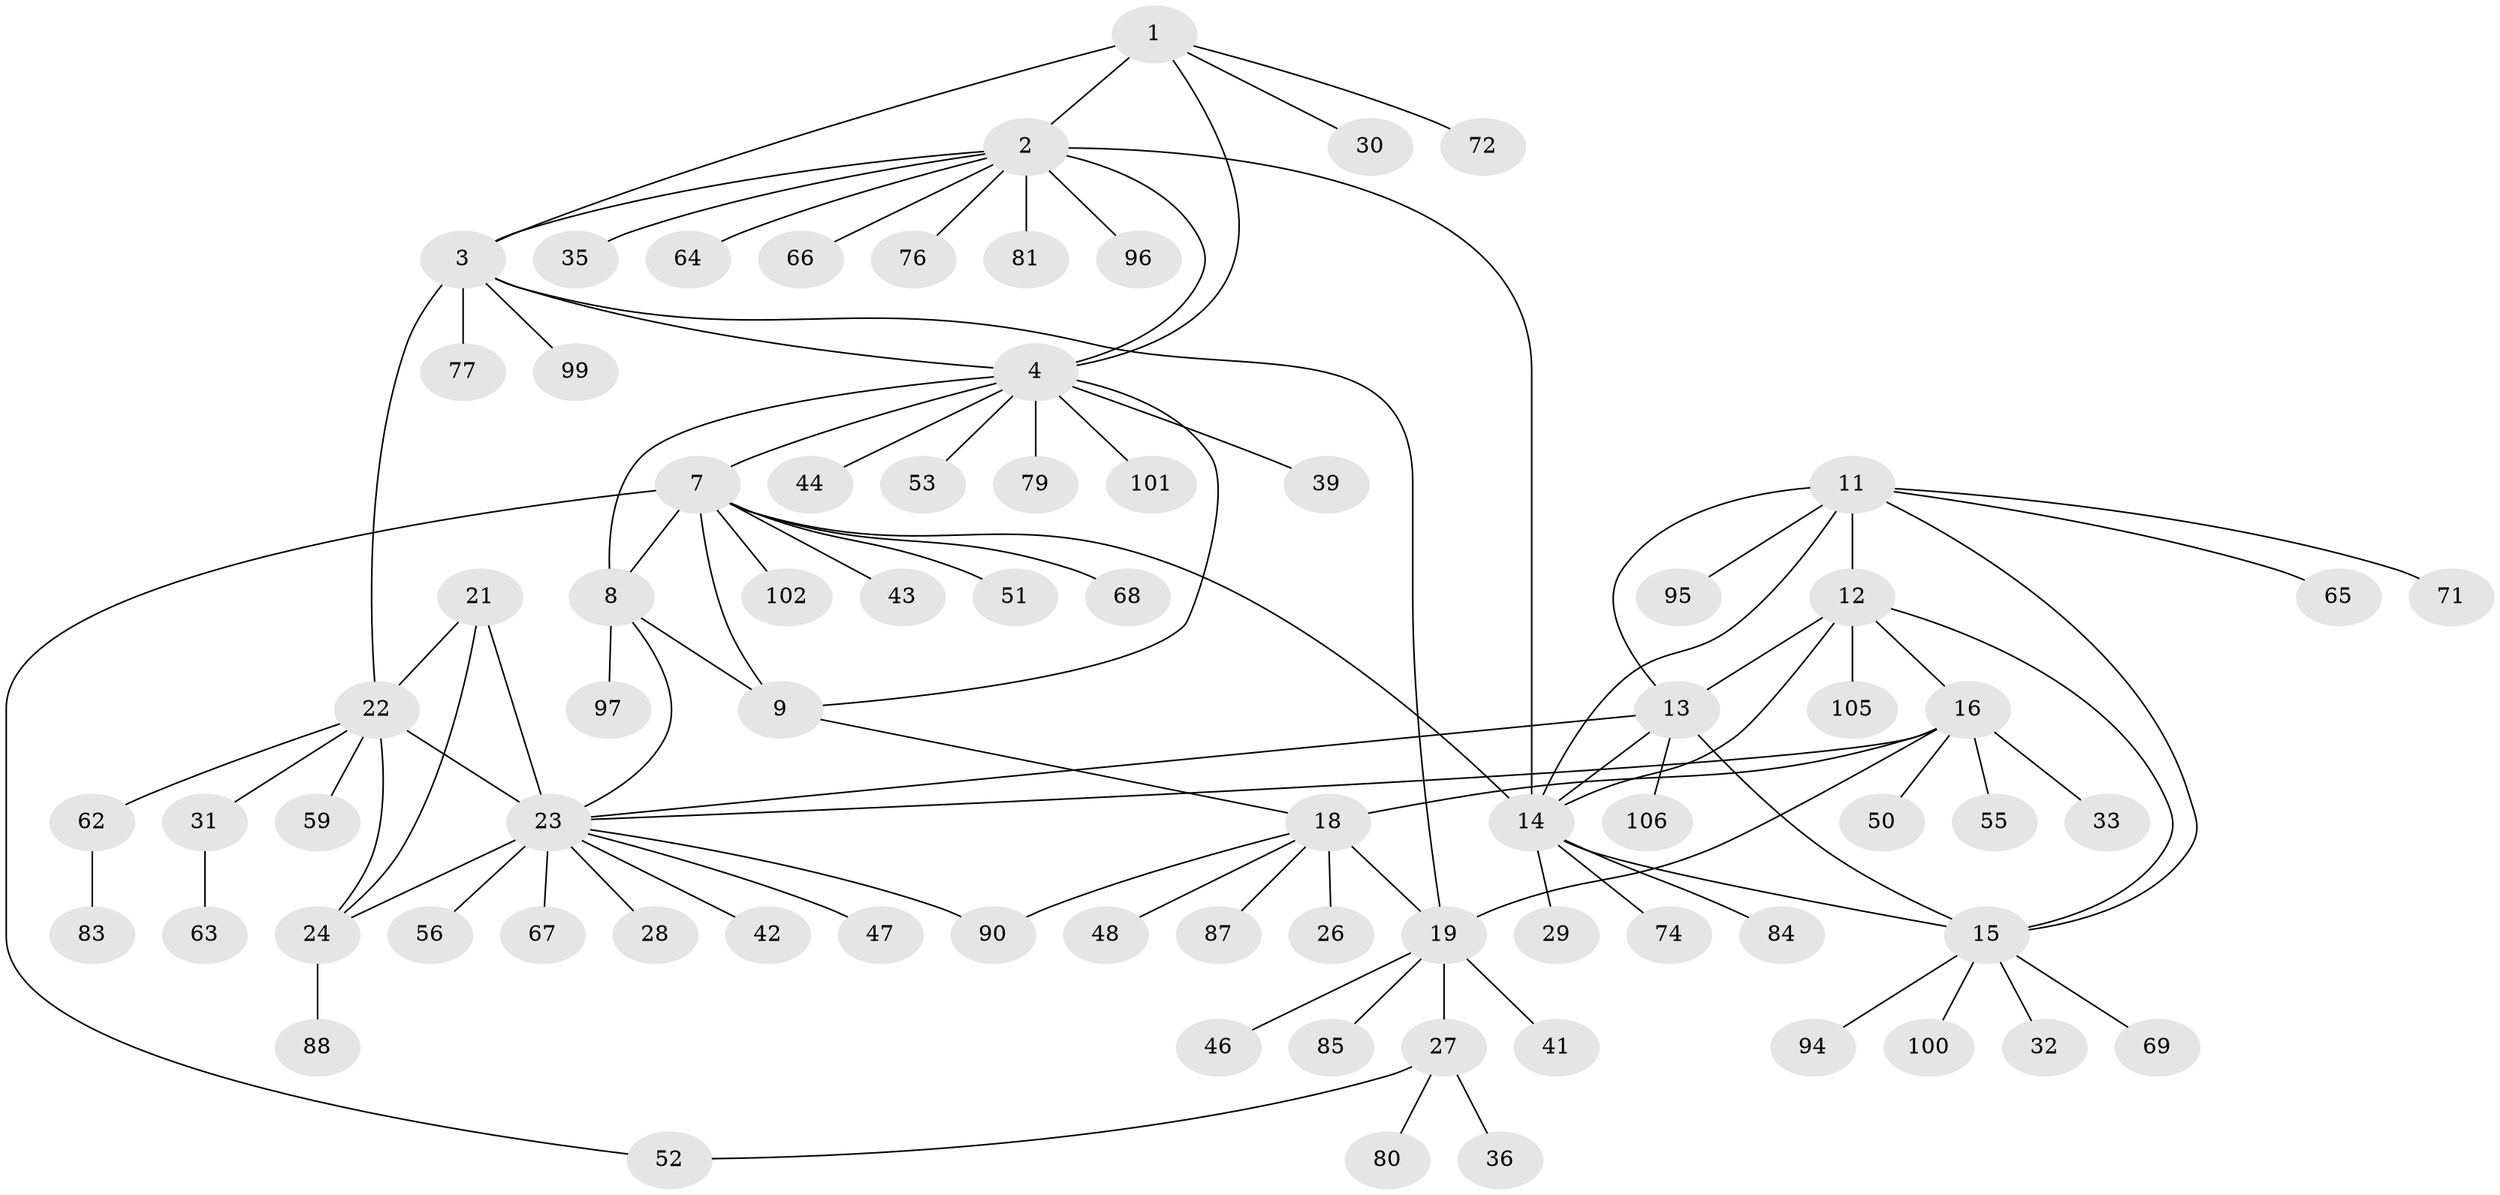 // Generated by graph-tools (version 1.1) at 2025/52/02/27/25 19:52:19]
// undirected, 76 vertices, 99 edges
graph export_dot {
graph [start="1"]
  node [color=gray90,style=filled];
  1 [super="+38"];
  2 [super="+5"];
  3 [super="+93"];
  4 [super="+6"];
  7 [super="+10"];
  8 [super="+98"];
  9;
  11 [super="+70"];
  12;
  13 [super="+73"];
  14 [super="+34"];
  15 [super="+37"];
  16 [super="+17"];
  18 [super="+20"];
  19 [super="+61"];
  21 [super="+78"];
  22 [super="+45"];
  23 [super="+25"];
  24;
  26 [super="+60"];
  27 [super="+57"];
  28;
  29;
  30;
  31 [super="+58"];
  32;
  33;
  35;
  36 [super="+40"];
  39;
  41;
  42 [super="+75"];
  43;
  44 [super="+49"];
  46;
  47;
  48;
  50 [super="+86"];
  51 [super="+54"];
  52 [super="+89"];
  53;
  55;
  56;
  59;
  62;
  63 [super="+104"];
  64;
  65 [super="+82"];
  66 [super="+91"];
  67;
  68;
  69;
  71;
  72 [super="+92"];
  74;
  76;
  77 [super="+103"];
  79;
  80;
  81;
  83;
  84;
  85;
  87;
  88;
  90;
  94;
  95;
  96;
  97;
  99;
  100;
  101;
  102;
  105;
  106;
  1 -- 2 [weight=2];
  1 -- 3;
  1 -- 4;
  1 -- 30;
  1 -- 72;
  2 -- 3 [weight=2];
  2 -- 4 [weight=2];
  2 -- 14;
  2 -- 76;
  2 -- 64;
  2 -- 96;
  2 -- 66;
  2 -- 35;
  2 -- 81;
  3 -- 4;
  3 -- 19;
  3 -- 22;
  3 -- 77;
  3 -- 99;
  4 -- 79;
  4 -- 101;
  4 -- 39;
  4 -- 8;
  4 -- 9;
  4 -- 7 [weight=2];
  4 -- 44;
  4 -- 53;
  7 -- 8 [weight=2];
  7 -- 9 [weight=2];
  7 -- 14;
  7 -- 43;
  7 -- 51;
  7 -- 52;
  7 -- 102;
  7 -- 68;
  8 -- 9;
  8 -- 97;
  8 -- 23;
  9 -- 18;
  11 -- 12;
  11 -- 13;
  11 -- 14;
  11 -- 15;
  11 -- 65;
  11 -- 71;
  11 -- 95;
  12 -- 13;
  12 -- 14;
  12 -- 15;
  12 -- 105;
  12 -- 16;
  13 -- 14;
  13 -- 15;
  13 -- 106;
  13 -- 23;
  14 -- 15;
  14 -- 29;
  14 -- 74;
  14 -- 84;
  15 -- 32;
  15 -- 69;
  15 -- 94;
  15 -- 100;
  16 -- 18 [weight=4];
  16 -- 19 [weight=2];
  16 -- 23;
  16 -- 33;
  16 -- 50;
  16 -- 55;
  18 -- 19 [weight=2];
  18 -- 90;
  18 -- 48;
  18 -- 87;
  18 -- 26;
  19 -- 27;
  19 -- 41;
  19 -- 46;
  19 -- 85;
  21 -- 22;
  21 -- 23 [weight=2];
  21 -- 24;
  22 -- 23 [weight=2];
  22 -- 24;
  22 -- 31;
  22 -- 59;
  22 -- 62;
  23 -- 24 [weight=2];
  23 -- 42;
  23 -- 47;
  23 -- 56;
  23 -- 67;
  23 -- 90;
  23 -- 28;
  24 -- 88;
  27 -- 36;
  27 -- 52;
  27 -- 80;
  31 -- 63;
  62 -- 83;
}
